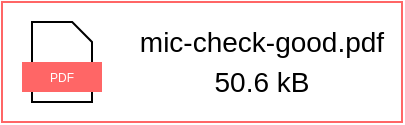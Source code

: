 <mxfile>
    <diagram id="vDc8igpyrBxH6NzmCyo-" name="ページ1">
        <mxGraphModel dx="430" dy="327" grid="1" gridSize="5" guides="1" tooltips="1" connect="1" arrows="1" fold="1" page="1" pageScale="1" pageWidth="827" pageHeight="1169" background="none" math="0" shadow="0">
            <root>
                <mxCell id="0"/>
                <mxCell id="1" parent="0"/>
                <mxCell id="11" value="" style="whiteSpace=wrap;html=1;fontSize=6;strokeColor=#FF6666;" parent="1" vertex="1">
                    <mxGeometry x="20" y="20" width="200" height="60" as="geometry"/>
                </mxCell>
                <mxCell id="7" value="" style="verticalLabelPosition=bottom;verticalAlign=top;html=1;shape=mxgraph.basic.polygon;polyCoords=[[0,0],[0.67,0],[1,0.25],[1,1],[0,1]];polyline=0;fontSize=6;" parent="1" vertex="1">
                    <mxGeometry x="35" y="30" width="30" height="40" as="geometry"/>
                </mxCell>
                <mxCell id="3" value="&lt;font style=&quot;font-size: 6px;&quot;&gt;PDF&lt;/font&gt;" style="rounded=0;whiteSpace=wrap;html=1;verticalAlign=middle;fontSize=6;strokeColor=none;fillColor=#FF6666;fontColor=#FFFFFF;" parent="1" vertex="1">
                    <mxGeometry x="30" y="50" width="40" height="15" as="geometry"/>
                </mxCell>
                <mxCell id="12" value="mic-check-good.pdf" style="whiteSpace=wrap;html=1;fontSize=14;strokeColor=none;fillColor=none;" parent="1" vertex="1">
                    <mxGeometry x="80" y="30" width="140" height="20" as="geometry"/>
                </mxCell>
                <mxCell id="13" value="50.6 kB" style="whiteSpace=wrap;html=1;fontSize=14;strokeColor=none;fillColor=none;" parent="1" vertex="1">
                    <mxGeometry x="80" y="50" width="140" height="20" as="geometry"/>
                </mxCell>
            </root>
        </mxGraphModel>
    </diagram>
</mxfile>